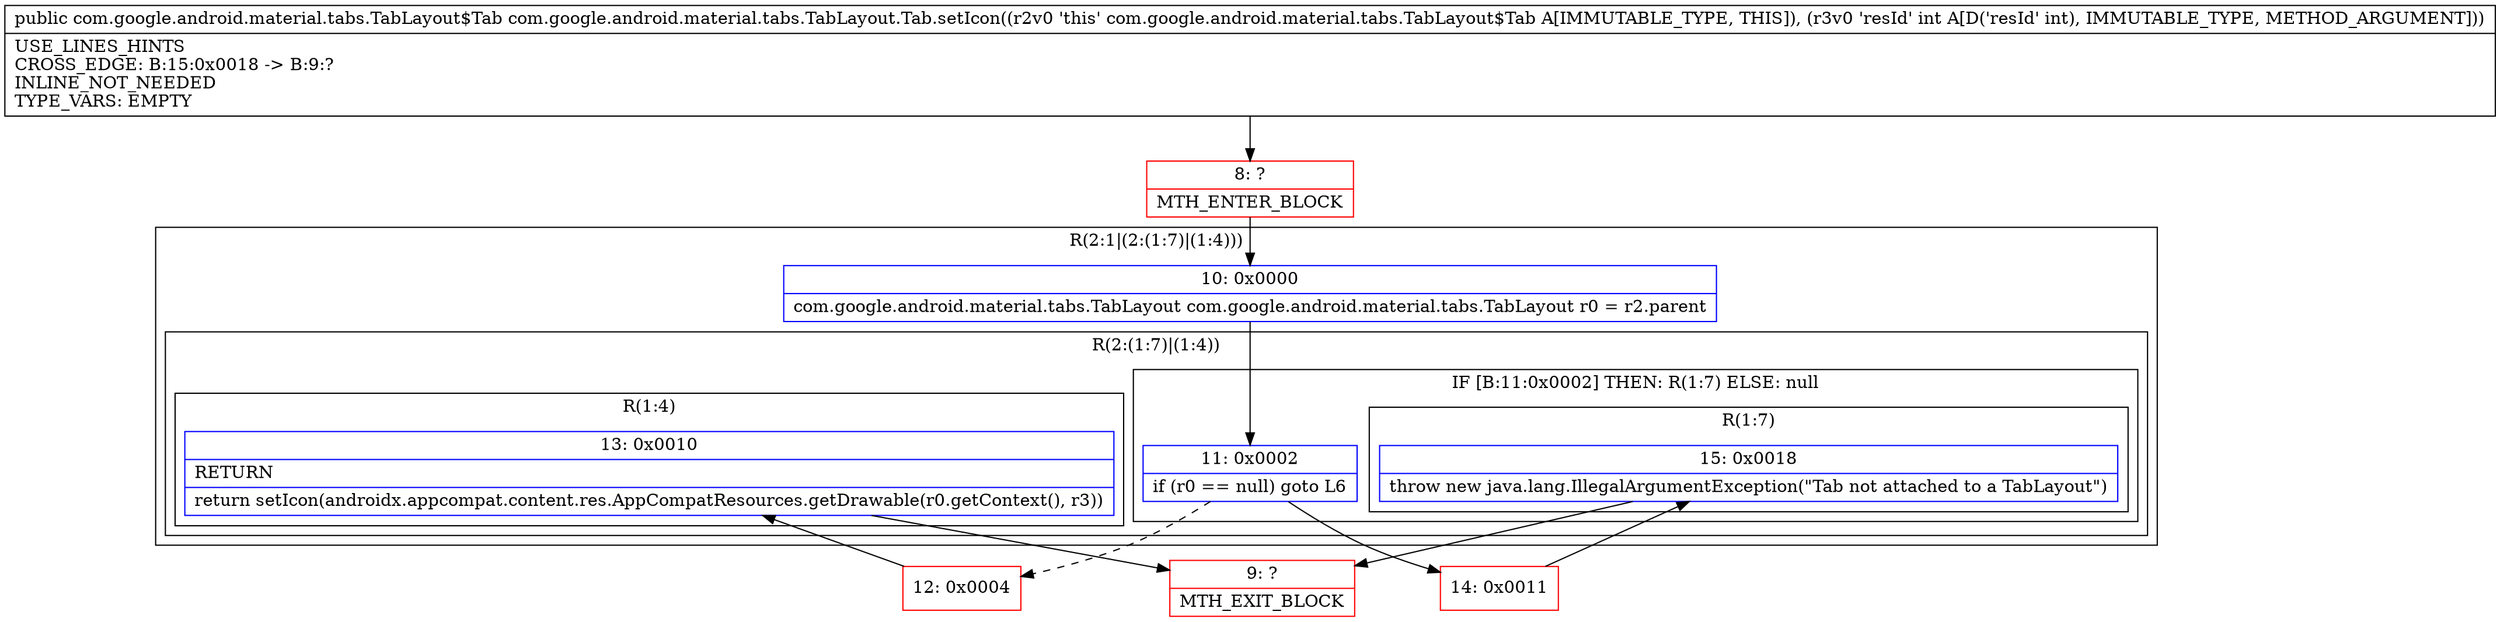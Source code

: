 digraph "CFG forcom.google.android.material.tabs.TabLayout.Tab.setIcon(I)Lcom\/google\/android\/material\/tabs\/TabLayout$Tab;" {
subgraph cluster_Region_927572598 {
label = "R(2:1|(2:(1:7)|(1:4)))";
node [shape=record,color=blue];
Node_10 [shape=record,label="{10\:\ 0x0000|com.google.android.material.tabs.TabLayout com.google.android.material.tabs.TabLayout r0 = r2.parent\l}"];
subgraph cluster_Region_888835886 {
label = "R(2:(1:7)|(1:4))";
node [shape=record,color=blue];
subgraph cluster_IfRegion_80706805 {
label = "IF [B:11:0x0002] THEN: R(1:7) ELSE: null";
node [shape=record,color=blue];
Node_11 [shape=record,label="{11\:\ 0x0002|if (r0 == null) goto L6\l}"];
subgraph cluster_Region_1600995970 {
label = "R(1:7)";
node [shape=record,color=blue];
Node_15 [shape=record,label="{15\:\ 0x0018|throw new java.lang.IllegalArgumentException(\"Tab not attached to a TabLayout\")\l}"];
}
}
subgraph cluster_Region_1605205594 {
label = "R(1:4)";
node [shape=record,color=blue];
Node_13 [shape=record,label="{13\:\ 0x0010|RETURN\l|return setIcon(androidx.appcompat.content.res.AppCompatResources.getDrawable(r0.getContext(), r3))\l}"];
}
}
}
Node_8 [shape=record,color=red,label="{8\:\ ?|MTH_ENTER_BLOCK\l}"];
Node_12 [shape=record,color=red,label="{12\:\ 0x0004}"];
Node_9 [shape=record,color=red,label="{9\:\ ?|MTH_EXIT_BLOCK\l}"];
Node_14 [shape=record,color=red,label="{14\:\ 0x0011}"];
MethodNode[shape=record,label="{public com.google.android.material.tabs.TabLayout$Tab com.google.android.material.tabs.TabLayout.Tab.setIcon((r2v0 'this' com.google.android.material.tabs.TabLayout$Tab A[IMMUTABLE_TYPE, THIS]), (r3v0 'resId' int A[D('resId' int), IMMUTABLE_TYPE, METHOD_ARGUMENT]))  | USE_LINES_HINTS\lCROSS_EDGE: B:15:0x0018 \-\> B:9:?\lINLINE_NOT_NEEDED\lTYPE_VARS: EMPTY\l}"];
MethodNode -> Node_8;Node_10 -> Node_11;
Node_11 -> Node_12[style=dashed];
Node_11 -> Node_14;
Node_15 -> Node_9;
Node_13 -> Node_9;
Node_8 -> Node_10;
Node_12 -> Node_13;
Node_14 -> Node_15;
}

